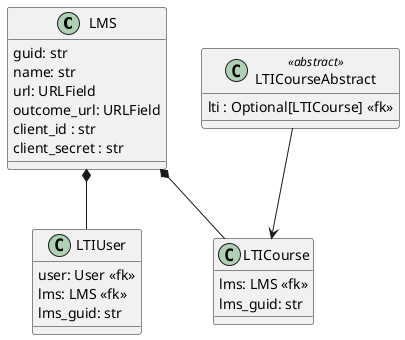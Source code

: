 @startuml

class LMS {
    guid: str
    name: str
    url: URLField
    outcome_url: URLField
    client_id : str
    client_secret : str
}

class LTIUser {
    user: User <<fk>>
    lms: LMS <<fk>>
    lms_guid: str
}

class LTICourse {
    lms: LMS <<fk>>
    lms_guid: str
}


class LTICourseAbstract<<abstract>> {
    lti : Optional[LTICourse] <<fk>>
}


LMS *-- LTIUser
LMS *-- LTICourse
LTICourseAbstract --> LTICourse

@enduml
